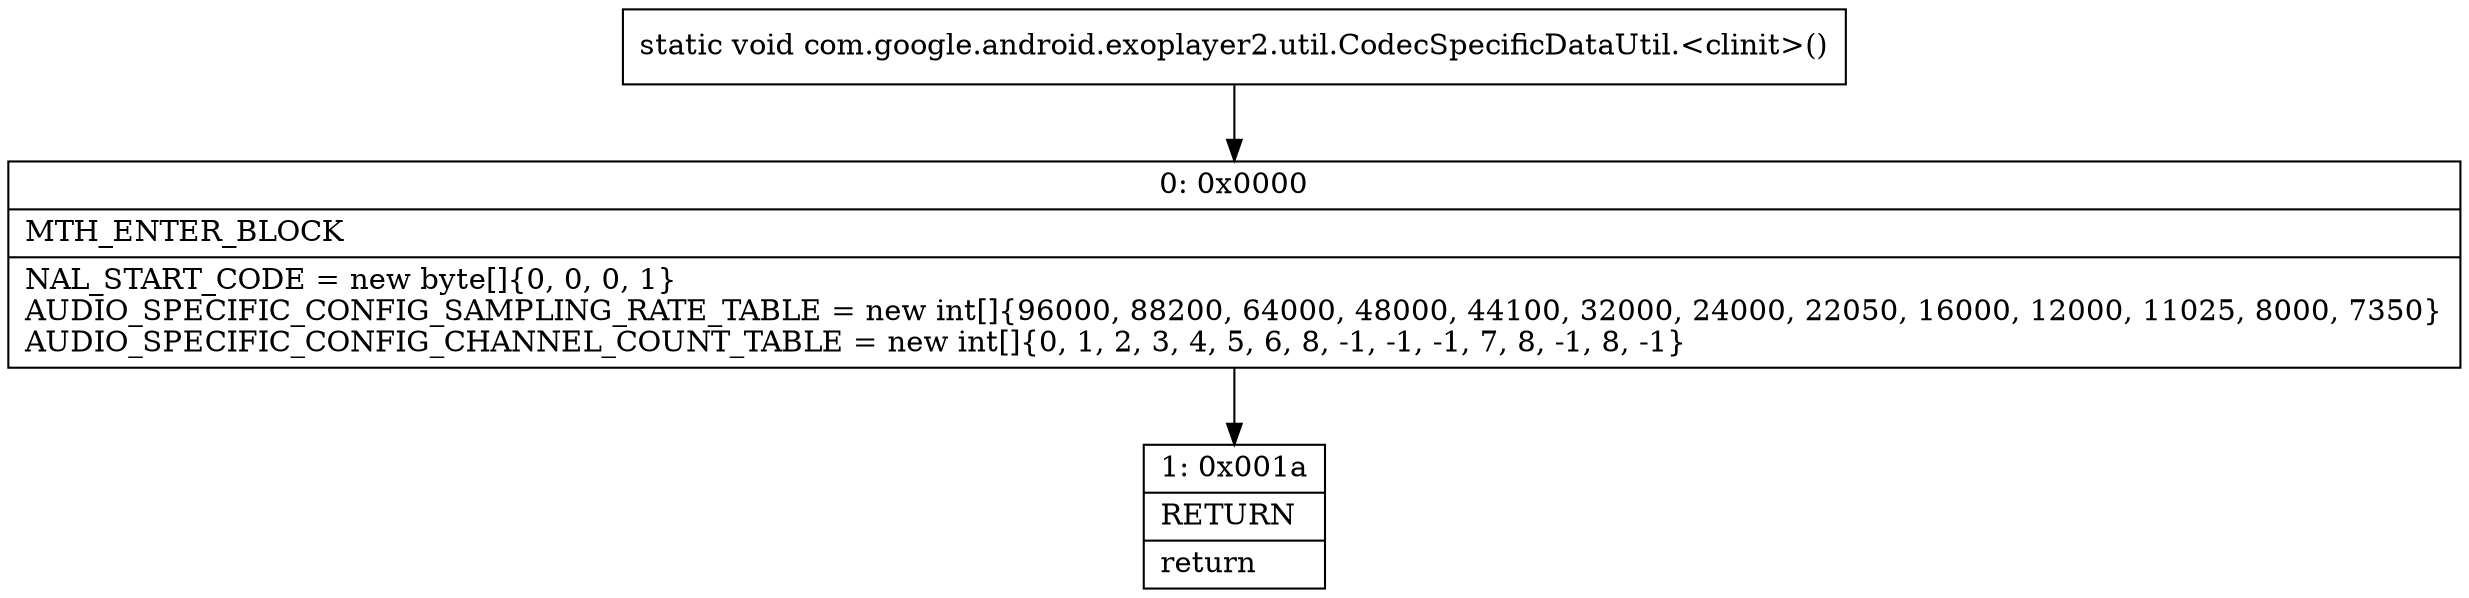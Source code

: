 digraph "CFG forcom.google.android.exoplayer2.util.CodecSpecificDataUtil.\<clinit\>()V" {
Node_0 [shape=record,label="{0\:\ 0x0000|MTH_ENTER_BLOCK\l|NAL_START_CODE = new byte[]\{0, 0, 0, 1\}\lAUDIO_SPECIFIC_CONFIG_SAMPLING_RATE_TABLE = new int[]\{96000, 88200, 64000, 48000, 44100, 32000, 24000, 22050, 16000, 12000, 11025, 8000, 7350\}\lAUDIO_SPECIFIC_CONFIG_CHANNEL_COUNT_TABLE = new int[]\{0, 1, 2, 3, 4, 5, 6, 8, \-1, \-1, \-1, 7, 8, \-1, 8, \-1\}\l}"];
Node_1 [shape=record,label="{1\:\ 0x001a|RETURN\l|return\l}"];
MethodNode[shape=record,label="{static void com.google.android.exoplayer2.util.CodecSpecificDataUtil.\<clinit\>() }"];
MethodNode -> Node_0;
Node_0 -> Node_1;
}

